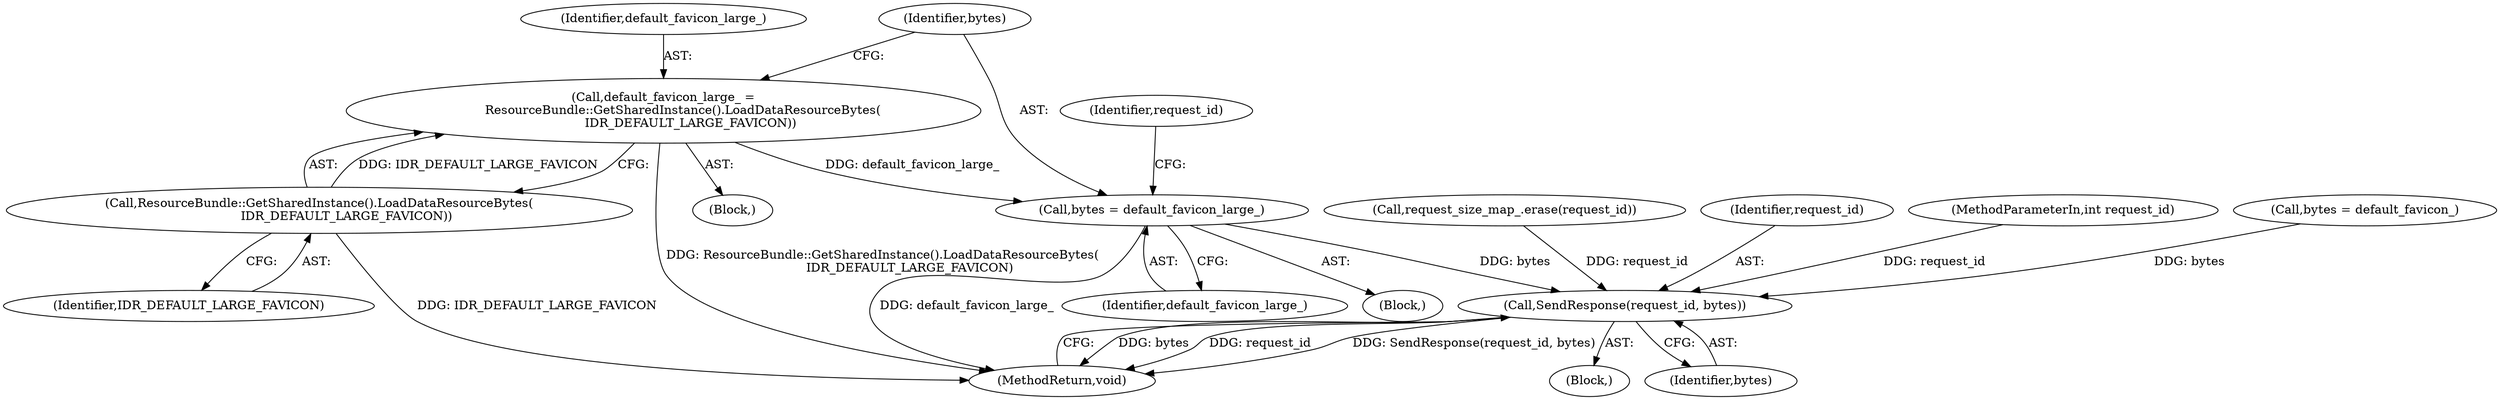 digraph "0_Chrome_abbd2f4b36da8c89e6f3002eb84f60064a6ff067@pointer" {
"1000122" [label="(Call,bytes = default_favicon_large_)"];
"1000118" [label="(Call,default_favicon_large_ =\n          ResourceBundle::GetSharedInstance().LoadDataResourceBytes(\n              IDR_DEFAULT_LARGE_FAVICON))"];
"1000120" [label="(Call,ResourceBundle::GetSharedInstance().LoadDataResourceBytes(\n              IDR_DEFAULT_LARGE_FAVICON))"];
"1000140" [label="(Call,SendResponse(request_id, bytes))"];
"1000102" [label="(Block,)"];
"1000142" [label="(Identifier,bytes)"];
"1000138" [label="(Call,request_size_map_.erase(request_id))"];
"1000118" [label="(Call,default_favicon_large_ =\n          ResourceBundle::GetSharedInstance().LoadDataResourceBytes(\n              IDR_DEFAULT_LARGE_FAVICON))"];
"1000117" [label="(Block,)"];
"1000141" [label="(Identifier,request_id)"];
"1000139" [label="(Identifier,request_id)"];
"1000113" [label="(Block,)"];
"1000120" [label="(Call,ResourceBundle::GetSharedInstance().LoadDataResourceBytes(\n              IDR_DEFAULT_LARGE_FAVICON))"];
"1000119" [label="(Identifier,default_favicon_large_)"];
"1000124" [label="(Identifier,default_favicon_large_)"];
"1000123" [label="(Identifier,bytes)"];
"1000121" [label="(Identifier,IDR_DEFAULT_LARGE_FAVICON)"];
"1000101" [label="(MethodParameterIn,int request_id)"];
"1000140" [label="(Call,SendResponse(request_id, bytes))"];
"1000143" [label="(MethodReturn,void)"];
"1000135" [label="(Call,bytes = default_favicon_)"];
"1000122" [label="(Call,bytes = default_favicon_large_)"];
"1000122" -> "1000113"  [label="AST: "];
"1000122" -> "1000124"  [label="CFG: "];
"1000123" -> "1000122"  [label="AST: "];
"1000124" -> "1000122"  [label="AST: "];
"1000139" -> "1000122"  [label="CFG: "];
"1000122" -> "1000143"  [label="DDG: default_favicon_large_"];
"1000118" -> "1000122"  [label="DDG: default_favicon_large_"];
"1000122" -> "1000140"  [label="DDG: bytes"];
"1000118" -> "1000117"  [label="AST: "];
"1000118" -> "1000120"  [label="CFG: "];
"1000119" -> "1000118"  [label="AST: "];
"1000120" -> "1000118"  [label="AST: "];
"1000123" -> "1000118"  [label="CFG: "];
"1000118" -> "1000143"  [label="DDG: ResourceBundle::GetSharedInstance().LoadDataResourceBytes(\n              IDR_DEFAULT_LARGE_FAVICON)"];
"1000120" -> "1000118"  [label="DDG: IDR_DEFAULT_LARGE_FAVICON"];
"1000120" -> "1000121"  [label="CFG: "];
"1000121" -> "1000120"  [label="AST: "];
"1000120" -> "1000143"  [label="DDG: IDR_DEFAULT_LARGE_FAVICON"];
"1000140" -> "1000102"  [label="AST: "];
"1000140" -> "1000142"  [label="CFG: "];
"1000141" -> "1000140"  [label="AST: "];
"1000142" -> "1000140"  [label="AST: "];
"1000143" -> "1000140"  [label="CFG: "];
"1000140" -> "1000143"  [label="DDG: bytes"];
"1000140" -> "1000143"  [label="DDG: request_id"];
"1000140" -> "1000143"  [label="DDG: SendResponse(request_id, bytes)"];
"1000138" -> "1000140"  [label="DDG: request_id"];
"1000101" -> "1000140"  [label="DDG: request_id"];
"1000135" -> "1000140"  [label="DDG: bytes"];
}
